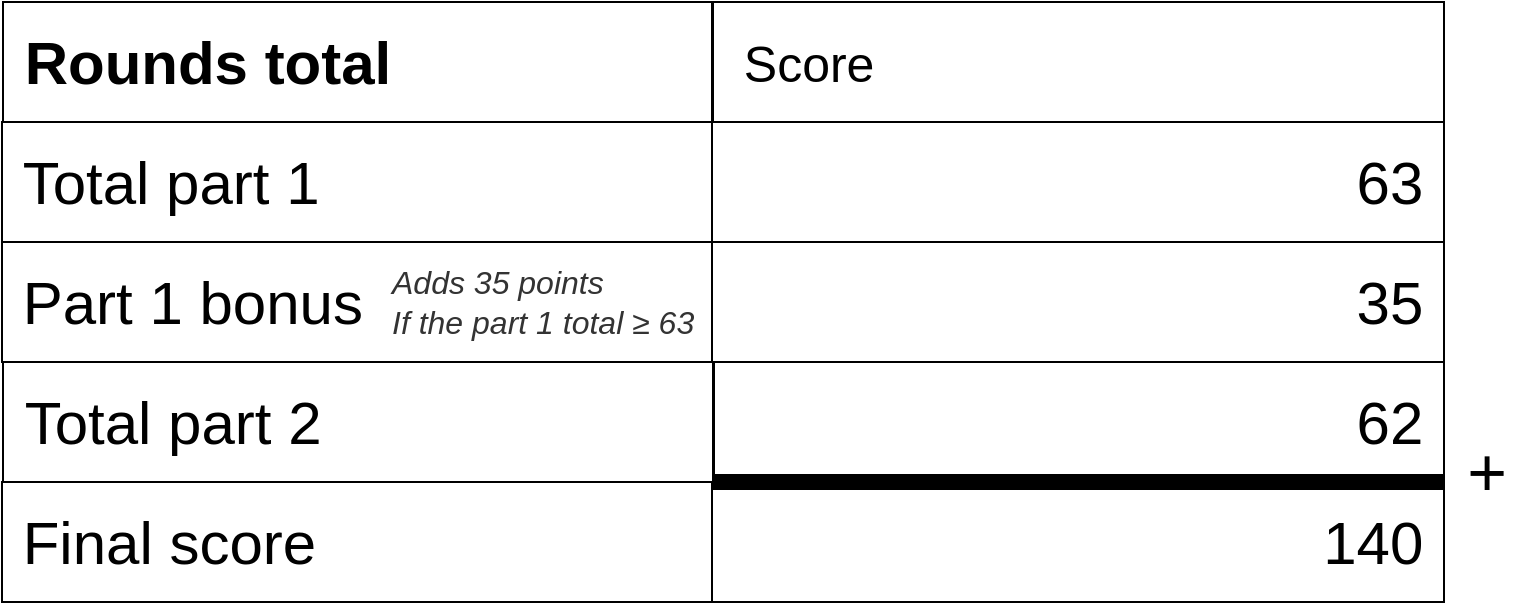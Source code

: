 <mxfile version="20.8.10" type="device"><diagram name="Page-1" id="1jD5QL876j__3qM1vufQ"><mxGraphModel dx="2347" dy="1240" grid="1" gridSize="10" guides="1" tooltips="1" connect="1" arrows="1" fold="1" page="1" pageScale="1" pageWidth="900" pageHeight="1600" math="0" shadow="0"><root><mxCell id="0"/><mxCell id="1" parent="0"/><mxCell id="tP0mNhjlAoU3UQBH1P2x-184" value="" style="group" vertex="1" connectable="0" parent="1"><mxGeometry x="80" y="80" width="761.5" height="300" as="geometry"/></mxCell><mxCell id="tP0mNhjlAoU3UQBH1P2x-167" value="&lt;font style=&quot;font-size: 30px;&quot;&gt;35&amp;nbsp;&lt;/font&gt;" style="rounded=0;whiteSpace=wrap;html=1;strokeWidth=1;fontSize=25;fillColor=none;align=right;" vertex="1" parent="tP0mNhjlAoU3UQBH1P2x-184"><mxGeometry x="355" y="120" width="366" height="60" as="geometry"/></mxCell><mxCell id="tP0mNhjlAoU3UQBH1P2x-172" value="&lt;font style=&quot;font-size: 30px;&quot;&gt;63&amp;nbsp;&lt;/font&gt;" style="rounded=0;whiteSpace=wrap;html=1;strokeWidth=1;fontSize=25;fillColor=none;align=right;" vertex="1" parent="tP0mNhjlAoU3UQBH1P2x-184"><mxGeometry x="355" y="60" width="366" height="60" as="geometry"/></mxCell><mxCell id="tP0mNhjlAoU3UQBH1P2x-173" value="&lt;font style=&quot;font-size: 30px;&quot;&gt;&amp;nbsp;Total part 1&lt;/font&gt;" style="rounded=0;whiteSpace=wrap;html=1;strokeWidth=1;fontSize=25;fillColor=none;align=left;" vertex="1" parent="tP0mNhjlAoU3UQBH1P2x-184"><mxGeometry y="60" width="355" height="60" as="geometry"/></mxCell><mxCell id="tP0mNhjlAoU3UQBH1P2x-174" value="&lt;span style=&quot;font-size: 30px;&quot;&gt;&amp;nbsp;Part 1 bonus&lt;/span&gt;" style="rounded=0;whiteSpace=wrap;html=1;strokeWidth=1;fontSize=25;fillColor=none;align=left;" vertex="1" parent="tP0mNhjlAoU3UQBH1P2x-184"><mxGeometry y="120" width="355" height="60" as="geometry"/></mxCell><mxCell id="tP0mNhjlAoU3UQBH1P2x-175" value="&lt;font style=&quot;font-size: 30px;&quot;&gt;62&amp;nbsp;&lt;/font&gt;" style="rounded=0;whiteSpace=wrap;html=1;strokeWidth=1;fontSize=25;fillColor=none;align=right;" vertex="1" parent="tP0mNhjlAoU3UQBH1P2x-184"><mxGeometry x="356" y="180" width="365" height="60" as="geometry"/></mxCell><mxCell id="tP0mNhjlAoU3UQBH1P2x-176" value="&lt;font style=&quot;font-size: 30px;&quot;&gt;&amp;nbsp;Total part 2&lt;/font&gt;" style="rounded=0;whiteSpace=wrap;html=1;strokeWidth=1;fontSize=25;fillColor=none;align=left;" vertex="1" parent="tP0mNhjlAoU3UQBH1P2x-184"><mxGeometry x="0.5" y="180" width="355" height="60" as="geometry"/></mxCell><mxCell id="tP0mNhjlAoU3UQBH1P2x-177" value="&lt;font style=&quot;font-size: 30px;&quot;&gt;140&amp;nbsp;&lt;/font&gt;" style="rounded=0;whiteSpace=wrap;html=1;strokeWidth=1;fontSize=25;fillColor=none;align=right;" vertex="1" parent="tP0mNhjlAoU3UQBH1P2x-184"><mxGeometry x="355" y="240" width="366" height="60" as="geometry"/></mxCell><mxCell id="tP0mNhjlAoU3UQBH1P2x-178" value="&lt;span style=&quot;font-size: 30px;&quot;&gt;&amp;nbsp;Final score&lt;/span&gt;" style="rounded=0;whiteSpace=wrap;html=1;strokeWidth=1;fontSize=25;fillColor=none;align=left;" vertex="1" parent="tP0mNhjlAoU3UQBH1P2x-184"><mxGeometry y="240" width="355" height="60" as="geometry"/></mxCell><mxCell id="tP0mNhjlAoU3UQBH1P2x-179" value="&lt;font color=&quot;#333333&quot;&gt;&lt;i&gt;&lt;font style=&quot;font-size: 16px;&quot;&gt;&lt;span style=&quot;font-size: 16px;&quot;&gt;Adds 35 points&lt;/span&gt;&lt;br&gt;&lt;span style=&quot;font-size: 16px;&quot;&gt;If the part 1 &lt;/span&gt;&lt;font style=&quot;font-size: 16px;&quot;&gt;total&amp;nbsp;&lt;/font&gt;&lt;/font&gt;&lt;font style=&quot;font-size: 16px;&quot;&gt;≥ 63&lt;/font&gt;&lt;/i&gt;&lt;/font&gt;" style="text;html=1;align=left;verticalAlign=middle;resizable=0;points=[];autosize=1;strokeColor=none;fillColor=none;" vertex="1" parent="tP0mNhjlAoU3UQBH1P2x-184"><mxGeometry x="193" y="125" width="170" height="50" as="geometry"/></mxCell><mxCell id="tP0mNhjlAoU3UQBH1P2x-180" value="" style="endArrow=none;html=1;rounded=0;fontSize=34;exitX=1;exitY=0;exitDx=0;exitDy=0;strokeWidth=8;" edge="1" parent="tP0mNhjlAoU3UQBH1P2x-184" source="tP0mNhjlAoU3UQBH1P2x-178"><mxGeometry width="50" height="50" relative="1" as="geometry"><mxPoint x="581.0" y="241.0" as="sourcePoint"/><mxPoint x="721" y="240" as="targetPoint"/></mxGeometry></mxCell><mxCell id="tP0mNhjlAoU3UQBH1P2x-181" value="&lt;font style=&quot;font-size: 34px;&quot;&gt;+&lt;/font&gt;" style="text;html=1;align=center;verticalAlign=middle;resizable=0;points=[];autosize=1;strokeColor=none;fillColor=none;strokeWidth=5;" vertex="1" parent="tP0mNhjlAoU3UQBH1P2x-184"><mxGeometry x="721.5" y="210" width="40" height="50" as="geometry"/></mxCell><mxCell id="tP0mNhjlAoU3UQBH1P2x-182" value="&lt;b&gt;&lt;font style=&quot;font-size: 30px;&quot;&gt;&amp;nbsp;Rounds total&lt;/font&gt;&lt;/b&gt;" style="rounded=0;whiteSpace=wrap;html=1;strokeWidth=1;fontSize=25;fillColor=none;align=left;" vertex="1" parent="tP0mNhjlAoU3UQBH1P2x-184"><mxGeometry x="0.5" width="355" height="60" as="geometry"/></mxCell><mxCell id="tP0mNhjlAoU3UQBH1P2x-183" value="&amp;nbsp; Score" style="rounded=0;whiteSpace=wrap;html=1;strokeWidth=1;fontSize=25;fillColor=none;align=left;" vertex="1" parent="tP0mNhjlAoU3UQBH1P2x-184"><mxGeometry x="355" width="366" height="60" as="geometry"/></mxCell></root></mxGraphModel></diagram></mxfile>